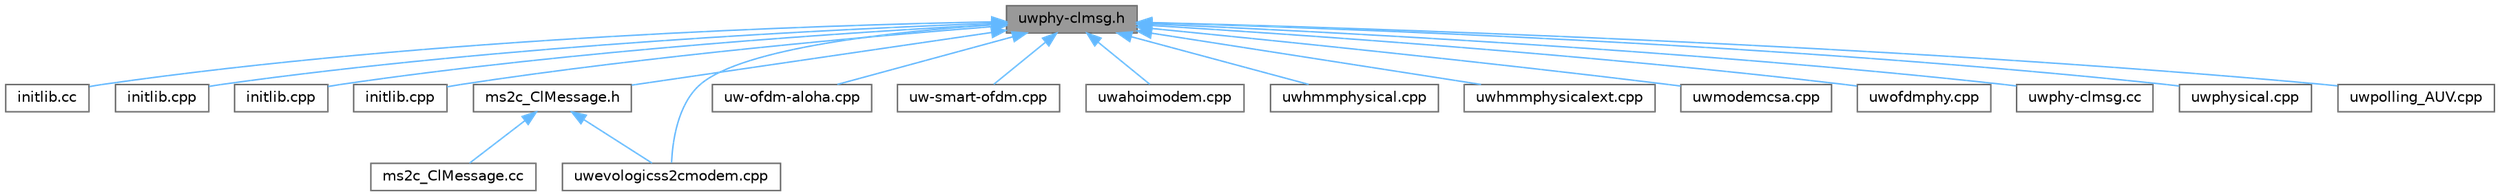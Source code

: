 digraph "uwphy-clmsg.h"
{
 // LATEX_PDF_SIZE
  bgcolor="transparent";
  edge [fontname=Helvetica,fontsize=10,labelfontname=Helvetica,labelfontsize=10];
  node [fontname=Helvetica,fontsize=10,shape=box,height=0.2,width=0.4];
  Node1 [id="Node000001",label="uwphy-clmsg.h",height=0.2,width=0.4,color="gray40", fillcolor="grey60", style="filled", fontcolor="black",tooltip="Definition of ClMsgUwMmac class."];
  Node1 -> Node2 [id="edge1_Node000001_Node000002",dir="back",color="steelblue1",style="solid",tooltip=" "];
  Node2 [id="Node000002",label="initlib.cc",height=0.2,width=0.4,color="grey40", fillcolor="white", style="filled",URL="$DESERT__Framework_2DESERT_2physical_2uwphy__clmsgs_2initlib_8cc.html",tooltip="file to initialize the libuwphy_clmsgs.so library"];
  Node1 -> Node3 [id="edge2_Node000001_Node000003",dir="back",color="steelblue1",style="solid",tooltip=" "];
  Node3 [id="Node000003",label="initlib.cpp",height=0.2,width=0.4,color="grey40", fillcolor="white", style="filled",URL="$DESERT__Framework_2DESERT_2physical_2uwevologicss2cmodem_2initlib_8cpp.html",tooltip="file to initialize the libuwevologicss2cmodem.so library"];
  Node1 -> Node4 [id="edge3_Node000001_Node000004",dir="back",color="steelblue1",style="solid",tooltip=" "];
  Node4 [id="Node000004",label="initlib.cpp",height=0.2,width=0.4,color="grey40", fillcolor="white", style="filled",URL="$DESERT__Framework_2DESERT_2physical_2uwmodamodem_2initlib_8cpp.html",tooltip="file to initialize the libuwmodamodem.so library"];
  Node1 -> Node5 [id="edge4_Node000001_Node000005",dir="back",color="steelblue1",style="solid",tooltip=" "];
  Node5 [id="Node000005",label="initlib.cpp",height=0.2,width=0.4,color="grey40", fillcolor="white", style="filled",URL="$DESERT__Framework_2DESERT_2physical_2uwmodemcsa_2initlib_8cpp.html",tooltip="file to initialize the libuwmodemcsa.so library"];
  Node1 -> Node6 [id="edge5_Node000001_Node000006",dir="back",color="steelblue1",style="solid",tooltip=" "];
  Node6 [id="Node000006",label="ms2c_ClMessage.h",height=0.2,width=0.4,color="grey40", fillcolor="white", style="filled",URL="$ms2c__ClMessage_8h.html",tooltip=" "];
  Node6 -> Node7 [id="edge6_Node000006_Node000007",dir="back",color="steelblue1",style="solid",tooltip=" "];
  Node7 [id="Node000007",label="ms2c_ClMessage.cc",height=0.2,width=0.4,color="grey40", fillcolor="white", style="filled",URL="$ms2c__ClMessage_8cc.html",tooltip=" "];
  Node6 -> Node8 [id="edge7_Node000006_Node000008",dir="back",color="steelblue1",style="solid",tooltip=" "];
  Node8 [id="Node000008",label="uwevologicss2cmodem.cpp",height=0.2,width=0.4,color="grey40", fillcolor="white", style="filled",URL="$uwevologicss2cmodem_8cpp.html",tooltip=" "];
  Node1 -> Node9 [id="edge8_Node000001_Node000009",dir="back",color="steelblue1",style="solid",tooltip=" "];
  Node9 [id="Node000009",label="uw-ofdm-aloha.cpp",height=0.2,width=0.4,color="grey40", fillcolor="white", style="filled",URL="$uw-ofdm-aloha_8cpp.html",tooltip="Class that provide the implementation of ALOHA protocol. By default all carriers are used not to be u..."];
  Node1 -> Node10 [id="edge9_Node000001_Node000010",dir="back",color="steelblue1",style="solid",tooltip=" "];
  Node10 [id="Node000010",label="uw-smart-ofdm.cpp",height=0.2,width=0.4,color="grey40", fillcolor="white", style="filled",URL="$uw-smart-ofdm_8cpp.html",tooltip="SMART_OFDM can work as MACA full bandwidth or MACA with control carriers divided from data carriers."];
  Node1 -> Node11 [id="edge10_Node000001_Node000011",dir="back",color="steelblue1",style="solid",tooltip=" "];
  Node11 [id="Node000011",label="uwahoimodem.cpp",height=0.2,width=0.4,color="grey40", fillcolor="white", style="filled",URL="$uwahoimodem_8cpp.html",tooltip=" "];
  Node1 -> Node8 [id="edge11_Node000001_Node000008",dir="back",color="steelblue1",style="solid",tooltip=" "];
  Node1 -> Node12 [id="edge12_Node000001_Node000012",dir="back",color="steelblue1",style="solid",tooltip=" "];
  Node12 [id="Node000012",label="uwhmmphysical.cpp",height=0.2,width=0.4,color="grey40", fillcolor="white", style="filled",URL="$uwhmmphysical_8cpp.html",tooltip="Implementation of UnderwaterHMMPhysical class."];
  Node1 -> Node13 [id="edge13_Node000001_Node000013",dir="back",color="steelblue1",style="solid",tooltip=" "];
  Node13 [id="Node000013",label="uwhmmphysicalext.cpp",height=0.2,width=0.4,color="grey40", fillcolor="white", style="filled",URL="$uwhmmphysicalext_8cpp.html",tooltip="Implementation of UnderwaterHMMPhysicalExt class."];
  Node1 -> Node14 [id="edge14_Node000001_Node000014",dir="back",color="steelblue1",style="solid",tooltip=" "];
  Node14 [id="Node000014",label="uwmodemcsa.cpp",height=0.2,width=0.4,color="grey40", fillcolor="white", style="filled",URL="$uwmodemcsa_8cpp.html",tooltip=" "];
  Node1 -> Node15 [id="edge15_Node000001_Node000015",dir="back",color="steelblue1",style="solid",tooltip=" "];
  Node15 [id="Node000015",label="uwofdmphy.cpp",height=0.2,width=0.4,color="grey40", fillcolor="white", style="filled",URL="$uwofdmphy_8cpp.html",tooltip="Implementation of UwOFDMPhy class."];
  Node1 -> Node16 [id="edge16_Node000001_Node000016",dir="back",color="steelblue1",style="solid",tooltip=" "];
  Node16 [id="Node000016",label="uwphy-clmsg.cc",height=0.2,width=0.4,color="grey40", fillcolor="white", style="filled",URL="$uwphy-clmsg_8cc.html",tooltip="Implementation of ClMsgUwMmac class."];
  Node1 -> Node17 [id="edge17_Node000001_Node000017",dir="back",color="steelblue1",style="solid",tooltip=" "];
  Node17 [id="Node000017",label="uwphysical.cpp",height=0.2,width=0.4,color="grey40", fillcolor="white", style="filled",URL="$uwphysical_8cpp.html",tooltip="Implementation of UnderwaterPhysical class."];
  Node1 -> Node18 [id="edge18_Node000001_Node000018",dir="back",color="steelblue1",style="solid",tooltip=" "];
  Node18 [id="Node000018",label="uwpolling_AUV.cpp",height=0.2,width=0.4,color="grey40", fillcolor="white", style="filled",URL="$uwpolling__AUV_8cpp.html",tooltip="Provides the implementation of Uwpolling_AUV class."];
}
